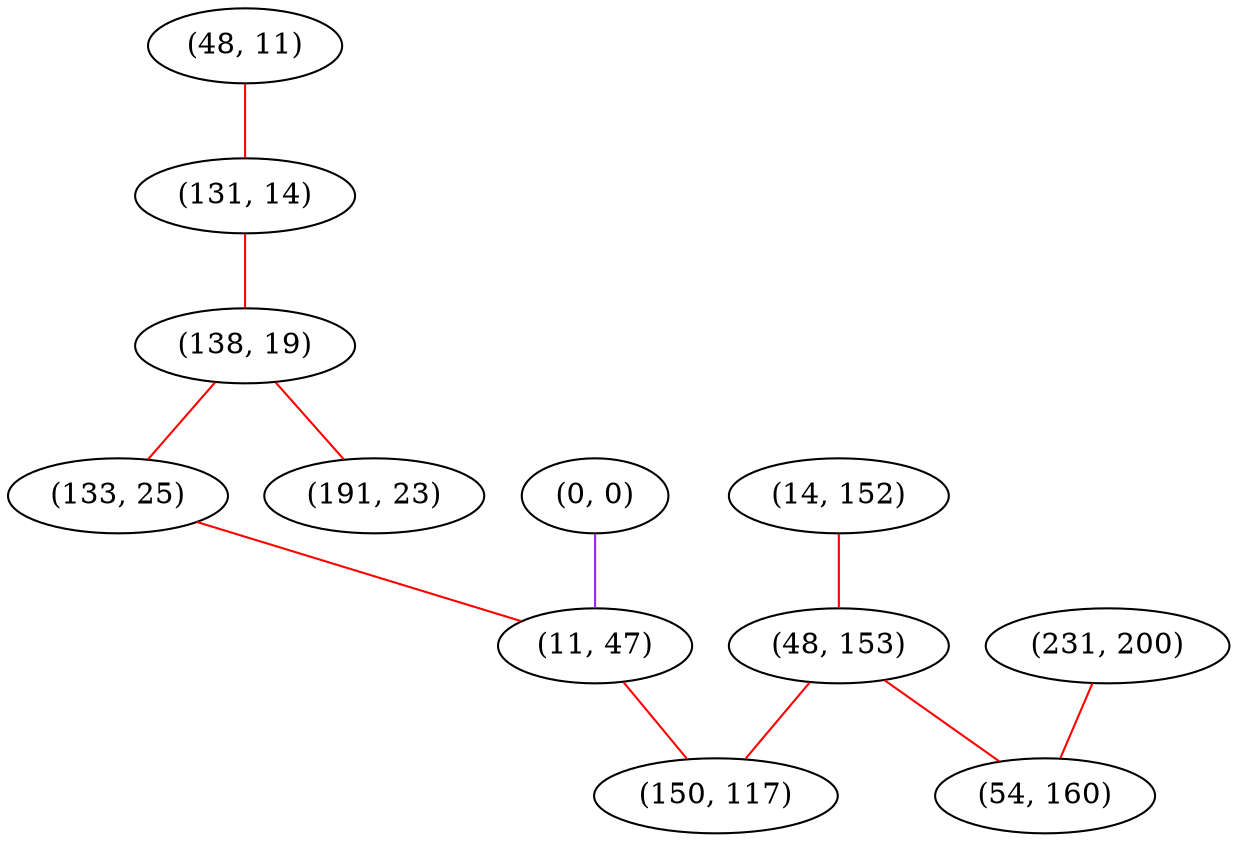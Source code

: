 graph "" {
"(48, 11)";
"(131, 14)";
"(0, 0)";
"(138, 19)";
"(14, 152)";
"(133, 25)";
"(191, 23)";
"(48, 153)";
"(11, 47)";
"(231, 200)";
"(54, 160)";
"(150, 117)";
"(48, 11)" -- "(131, 14)"  [color=red, key=0, weight=1];
"(131, 14)" -- "(138, 19)"  [color=red, key=0, weight=1];
"(0, 0)" -- "(11, 47)"  [color=purple, key=0, weight=4];
"(138, 19)" -- "(133, 25)"  [color=red, key=0, weight=1];
"(138, 19)" -- "(191, 23)"  [color=red, key=0, weight=1];
"(14, 152)" -- "(48, 153)"  [color=red, key=0, weight=1];
"(133, 25)" -- "(11, 47)"  [color=red, key=0, weight=1];
"(48, 153)" -- "(150, 117)"  [color=red, key=0, weight=1];
"(48, 153)" -- "(54, 160)"  [color=red, key=0, weight=1];
"(11, 47)" -- "(150, 117)"  [color=red, key=0, weight=1];
"(231, 200)" -- "(54, 160)"  [color=red, key=0, weight=1];
}
